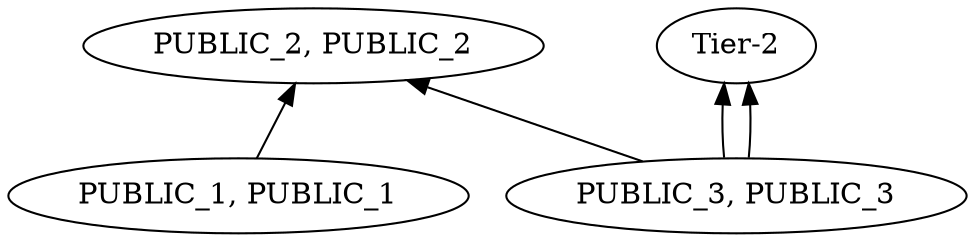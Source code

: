 digraph {
    rankdir=BT
    "PUBLIC_1, PUBLIC_1" -> "PUBLIC_2, PUBLIC_2"
    "PUBLIC_3, PUBLIC_3" -> "PUBLIC_2, PUBLIC_2"
    "PUBLIC_3, PUBLIC_3" -> "Tier-2"
    "PUBLIC_3, PUBLIC_3" -> "Tier-2"

}
